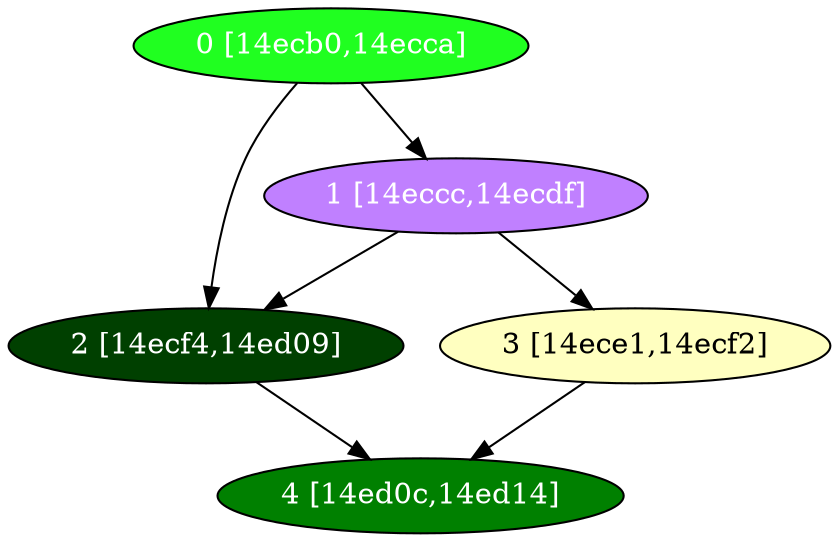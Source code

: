 diGraph libnss3{
	libnss3_0  [style=filled fillcolor="#20FF20" fontcolor="#ffffff" shape=oval label="0 [14ecb0,14ecca]"]
	libnss3_1  [style=filled fillcolor="#C080FF" fontcolor="#ffffff" shape=oval label="1 [14eccc,14ecdf]"]
	libnss3_2  [style=filled fillcolor="#004000" fontcolor="#ffffff" shape=oval label="2 [14ecf4,14ed09]"]
	libnss3_3  [style=filled fillcolor="#FFFFC0" fontcolor="#000000" shape=oval label="3 [14ece1,14ecf2]"]
	libnss3_4  [style=filled fillcolor="#008000" fontcolor="#ffffff" shape=oval label="4 [14ed0c,14ed14]"]

	libnss3_0 -> libnss3_1
	libnss3_0 -> libnss3_2
	libnss3_1 -> libnss3_2
	libnss3_1 -> libnss3_3
	libnss3_2 -> libnss3_4
	libnss3_3 -> libnss3_4
}